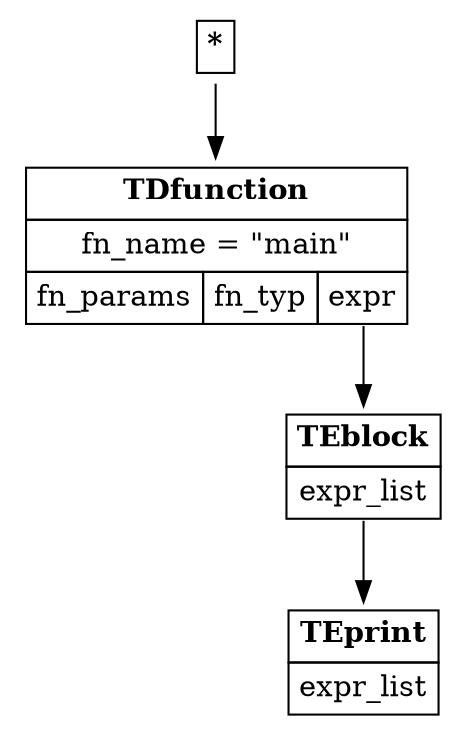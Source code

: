 digraph ast {
node [shape=plaintext];
root [label=<<table border='0' cellborder='1' cellspacing='0' cellpadding='4'><tr ><td colspan = '1'><b >*</b></td></tr></table>>]
TDfunction_1 [label=<<table border='0' cellborder='1' cellspacing='0' cellpadding='4'><tr ><td colspan = '3'><b >TDfunction</b></td></tr><tr ><td colspan = '3'>fn_name = "main"</td></tr><tr ><td port='fn_params'>fn_params</td><td port='fn_typ'>fn_typ</td><td port='expr'>expr</td></tr></table>>]
root -> TDfunction_1
TEblock_2 [label=<<table border='0' cellborder='1' cellspacing='0' cellpadding='4'><tr ><td colspan = '1'><b >TEblock</b></td></tr><tr ><td port='expr_list'>expr_list</td></tr></table>>]
TDfunction_1:expr -> TEblock_2
TEprint_3 [label=<<table border='0' cellborder='1' cellspacing='0' cellpadding='4'><tr ><td colspan = '1'><b >TEprint</b></td></tr><tr ><td port='expr_list'>expr_list</td></tr></table>>]
TEblock_2:expr_list -> TEprint_3
}